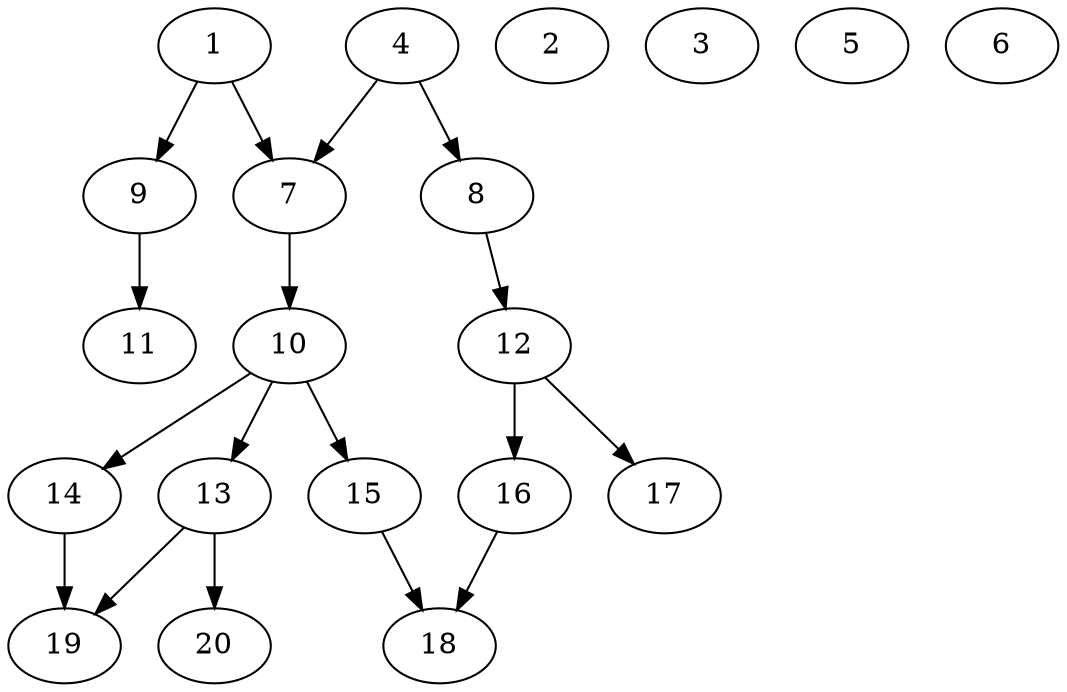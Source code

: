 // DAG automatically generated by daggen at Sat Jul 27 15:38:13 2019
// ./daggen --dot -n 20 --ccr 0.4 --fat 0.6 --regular 0.5 --density 0.4 --mindata 5242880 --maxdata 52428800 
digraph G {
  1 [size="76518400", alpha="0.12", expect_size="30607360"] 
  1 -> 7 [size ="30607360"]
  1 -> 9 [size ="30607360"]
  2 [size="87736320", alpha="0.13", expect_size="35094528"] 
  3 [size="46753280", alpha="0.06", expect_size="18701312"] 
  4 [size="64834560", alpha="0.15", expect_size="25933824"] 
  4 -> 7 [size ="25933824"]
  4 -> 8 [size ="25933824"]
  5 [size="47974400", alpha="0.13", expect_size="19189760"] 
  6 [size="117972480", alpha="0.02", expect_size="47188992"] 
  7 [size="50373120", alpha="0.15", expect_size="20149248"] 
  7 -> 10 [size ="20149248"]
  8 [size="91742720", alpha="0.18", expect_size="36697088"] 
  8 -> 12 [size ="36697088"]
  9 [size="19322880", alpha="0.09", expect_size="7729152"] 
  9 -> 11 [size ="7729152"]
  10 [size="31759360", alpha="0.18", expect_size="12703744"] 
  10 -> 13 [size ="12703744"]
  10 -> 14 [size ="12703744"]
  10 -> 15 [size ="12703744"]
  11 [size="121405440", alpha="0.10", expect_size="48562176"] 
  12 [size="77073920", alpha="0.04", expect_size="30829568"] 
  12 -> 16 [size ="30829568"]
  12 -> 17 [size ="30829568"]
  13 [size="36436480", alpha="0.16", expect_size="14574592"] 
  13 -> 19 [size ="14574592"]
  13 -> 20 [size ="14574592"]
  14 [size="74685440", alpha="0.11", expect_size="29874176"] 
  14 -> 19 [size ="29874176"]
  15 [size="45381120", alpha="0.14", expect_size="18152448"] 
  15 -> 18 [size ="18152448"]
  16 [size="124874240", alpha="0.06", expect_size="49949696"] 
  16 -> 18 [size ="49949696"]
  17 [size="18667520", alpha="0.15", expect_size="7467008"] 
  18 [size="108533760", alpha="0.20", expect_size="43413504"] 
  19 [size="95424000", alpha="0.06", expect_size="38169600"] 
  20 [size="30978560", alpha="0.13", expect_size="12391424"] 
}
